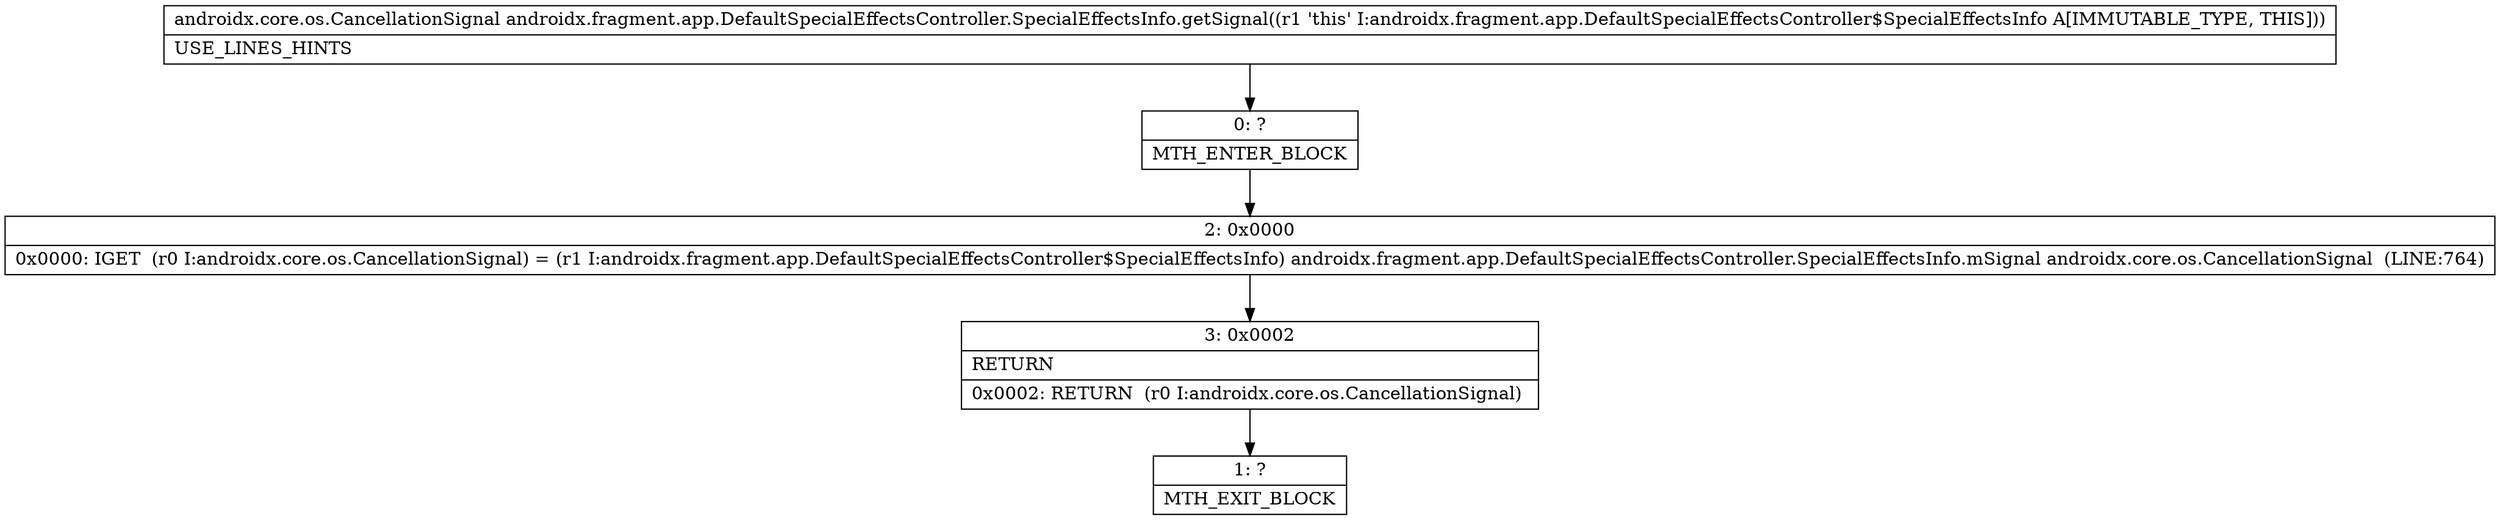 digraph "CFG forandroidx.fragment.app.DefaultSpecialEffectsController.SpecialEffectsInfo.getSignal()Landroidx\/core\/os\/CancellationSignal;" {
Node_0 [shape=record,label="{0\:\ ?|MTH_ENTER_BLOCK\l}"];
Node_2 [shape=record,label="{2\:\ 0x0000|0x0000: IGET  (r0 I:androidx.core.os.CancellationSignal) = (r1 I:androidx.fragment.app.DefaultSpecialEffectsController$SpecialEffectsInfo) androidx.fragment.app.DefaultSpecialEffectsController.SpecialEffectsInfo.mSignal androidx.core.os.CancellationSignal  (LINE:764)\l}"];
Node_3 [shape=record,label="{3\:\ 0x0002|RETURN\l|0x0002: RETURN  (r0 I:androidx.core.os.CancellationSignal) \l}"];
Node_1 [shape=record,label="{1\:\ ?|MTH_EXIT_BLOCK\l}"];
MethodNode[shape=record,label="{androidx.core.os.CancellationSignal androidx.fragment.app.DefaultSpecialEffectsController.SpecialEffectsInfo.getSignal((r1 'this' I:androidx.fragment.app.DefaultSpecialEffectsController$SpecialEffectsInfo A[IMMUTABLE_TYPE, THIS]))  | USE_LINES_HINTS\l}"];
MethodNode -> Node_0;Node_0 -> Node_2;
Node_2 -> Node_3;
Node_3 -> Node_1;
}

